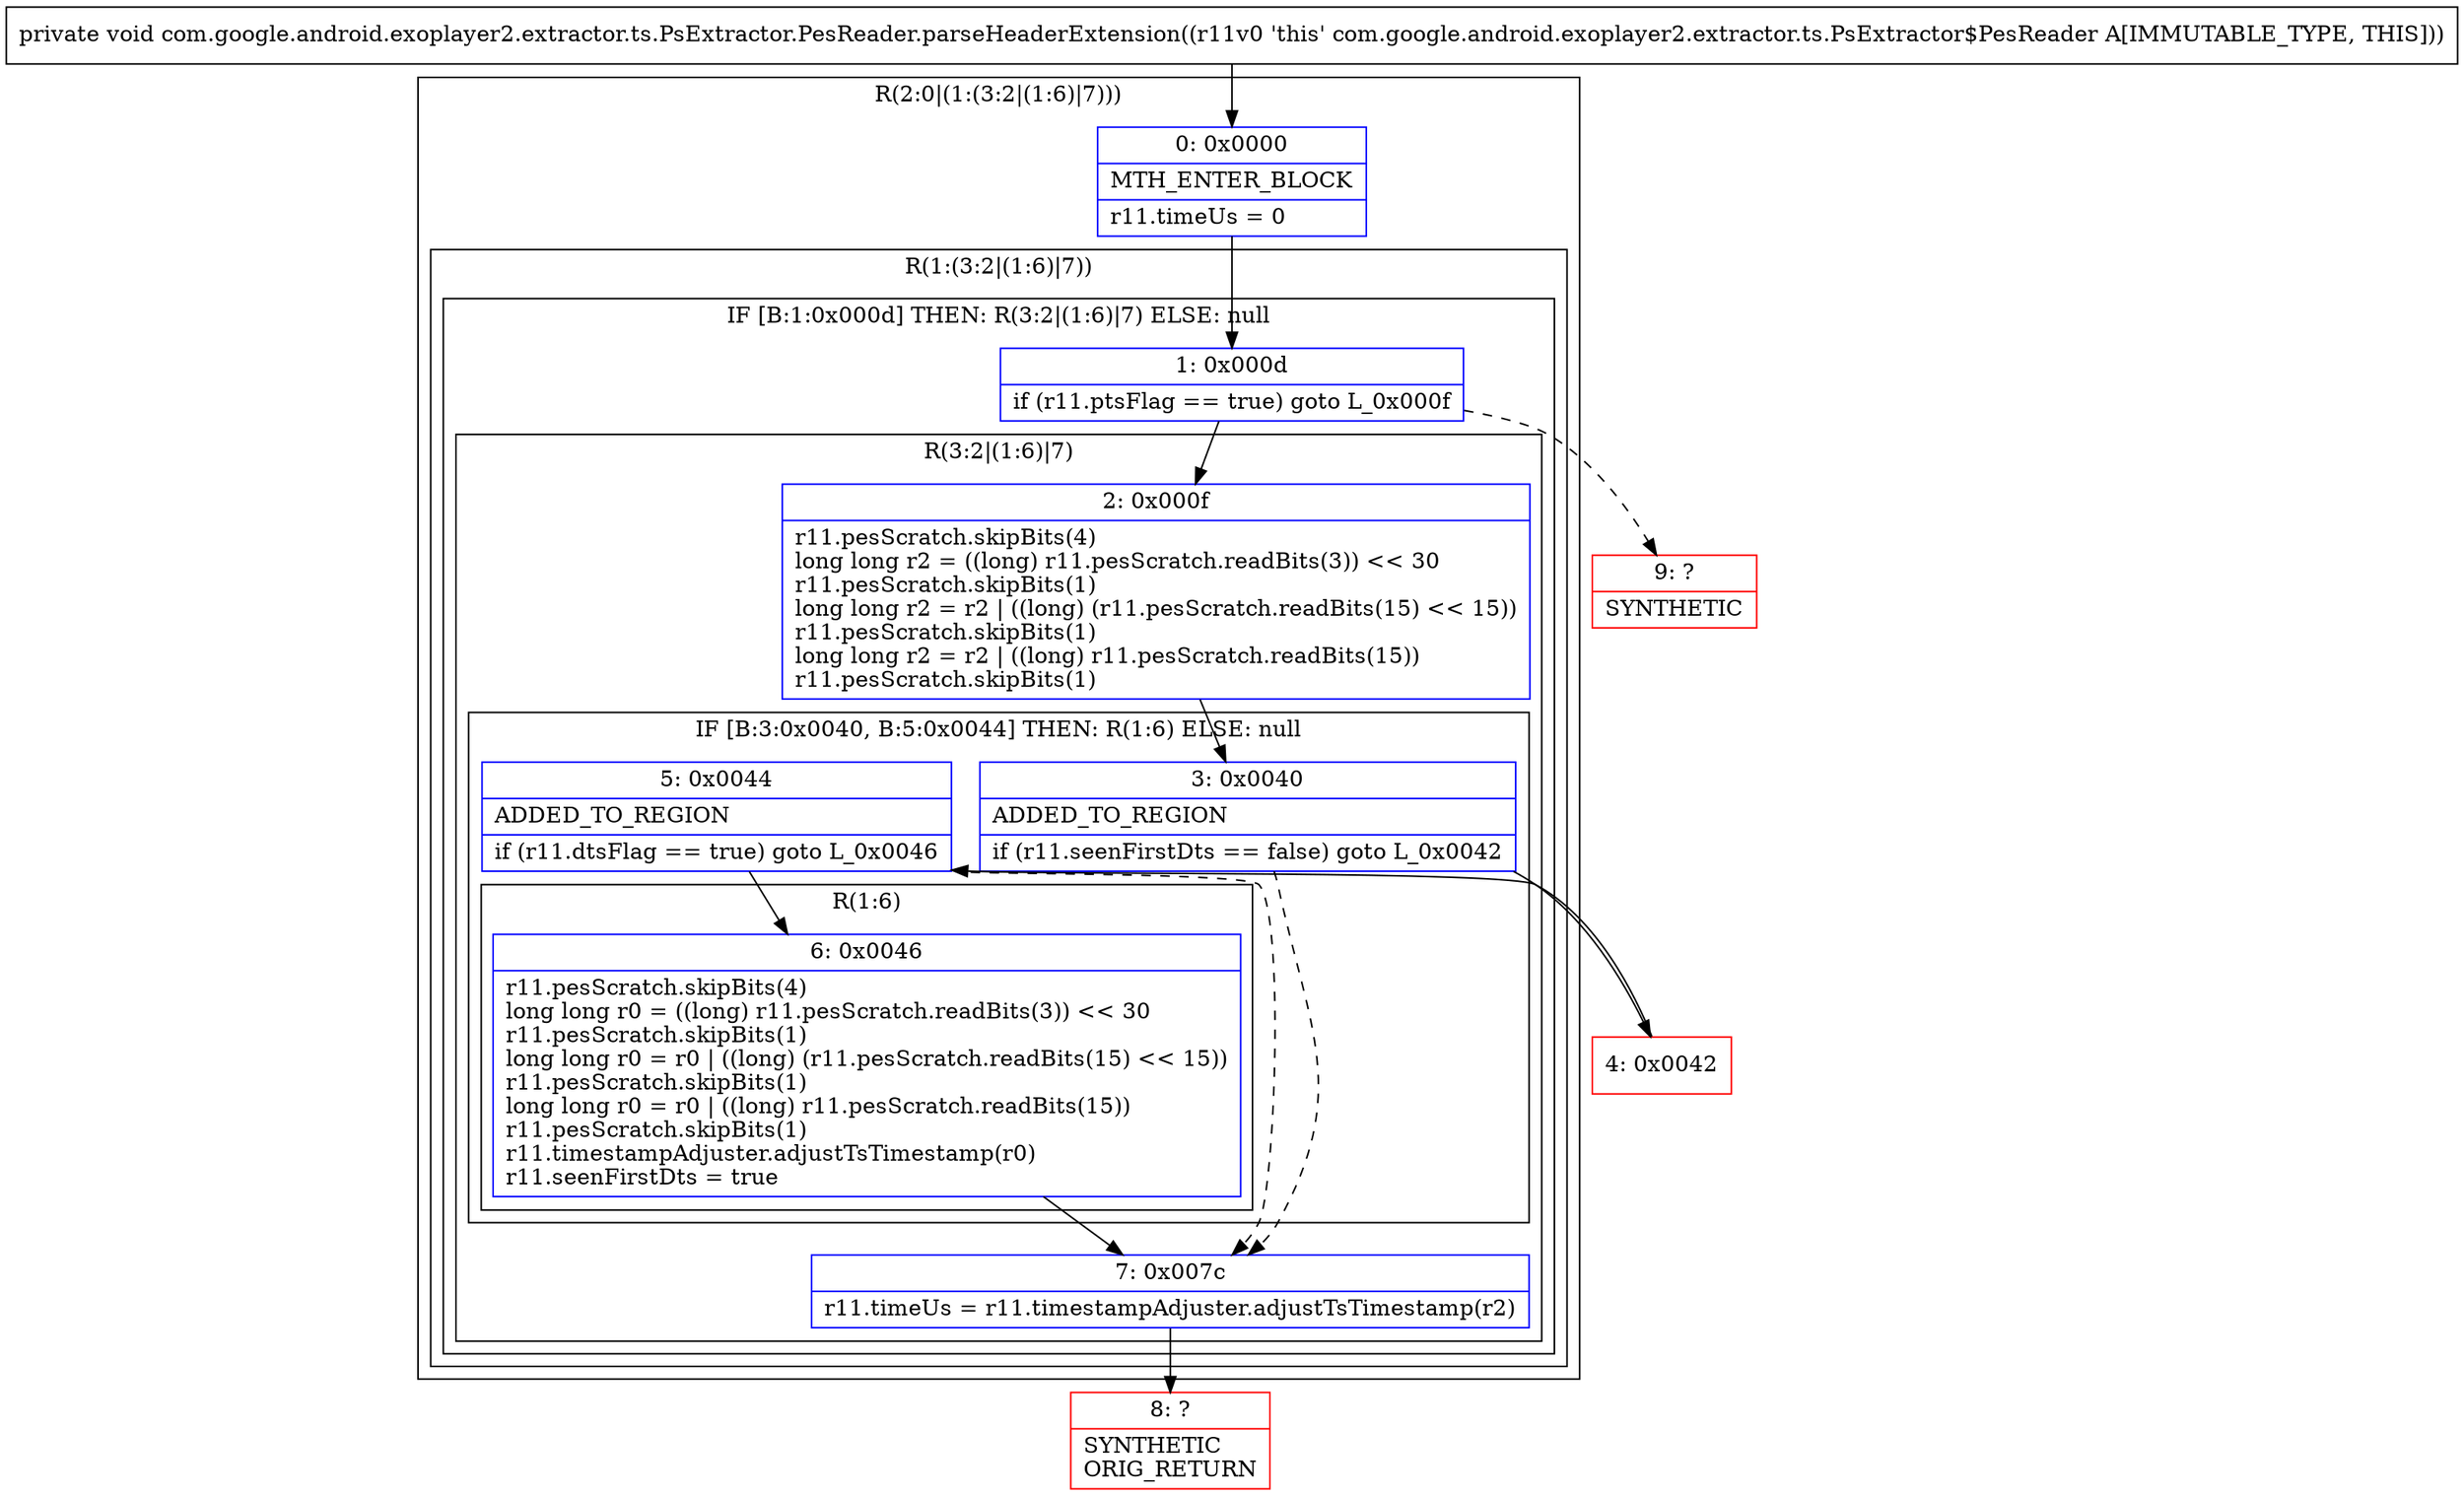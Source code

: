 digraph "CFG forcom.google.android.exoplayer2.extractor.ts.PsExtractor.PesReader.parseHeaderExtension()V" {
subgraph cluster_Region_1673958766 {
label = "R(2:0|(1:(3:2|(1:6)|7)))";
node [shape=record,color=blue];
Node_0 [shape=record,label="{0\:\ 0x0000|MTH_ENTER_BLOCK\l|r11.timeUs = 0\l}"];
subgraph cluster_Region_202876327 {
label = "R(1:(3:2|(1:6)|7))";
node [shape=record,color=blue];
subgraph cluster_IfRegion_2100089752 {
label = "IF [B:1:0x000d] THEN: R(3:2|(1:6)|7) ELSE: null";
node [shape=record,color=blue];
Node_1 [shape=record,label="{1\:\ 0x000d|if (r11.ptsFlag == true) goto L_0x000f\l}"];
subgraph cluster_Region_1831383766 {
label = "R(3:2|(1:6)|7)";
node [shape=record,color=blue];
Node_2 [shape=record,label="{2\:\ 0x000f|r11.pesScratch.skipBits(4)\llong long r2 = ((long) r11.pesScratch.readBits(3)) \<\< 30\lr11.pesScratch.skipBits(1)\llong long r2 = r2 \| ((long) (r11.pesScratch.readBits(15) \<\< 15))\lr11.pesScratch.skipBits(1)\llong long r2 = r2 \| ((long) r11.pesScratch.readBits(15))\lr11.pesScratch.skipBits(1)\l}"];
subgraph cluster_IfRegion_1869493699 {
label = "IF [B:3:0x0040, B:5:0x0044] THEN: R(1:6) ELSE: null";
node [shape=record,color=blue];
Node_3 [shape=record,label="{3\:\ 0x0040|ADDED_TO_REGION\l|if (r11.seenFirstDts == false) goto L_0x0042\l}"];
Node_5 [shape=record,label="{5\:\ 0x0044|ADDED_TO_REGION\l|if (r11.dtsFlag == true) goto L_0x0046\l}"];
subgraph cluster_Region_2100164976 {
label = "R(1:6)";
node [shape=record,color=blue];
Node_6 [shape=record,label="{6\:\ 0x0046|r11.pesScratch.skipBits(4)\llong long r0 = ((long) r11.pesScratch.readBits(3)) \<\< 30\lr11.pesScratch.skipBits(1)\llong long r0 = r0 \| ((long) (r11.pesScratch.readBits(15) \<\< 15))\lr11.pesScratch.skipBits(1)\llong long r0 = r0 \| ((long) r11.pesScratch.readBits(15))\lr11.pesScratch.skipBits(1)\lr11.timestampAdjuster.adjustTsTimestamp(r0)\lr11.seenFirstDts = true\l}"];
}
}
Node_7 [shape=record,label="{7\:\ 0x007c|r11.timeUs = r11.timestampAdjuster.adjustTsTimestamp(r2)\l}"];
}
}
}
}
Node_4 [shape=record,color=red,label="{4\:\ 0x0042}"];
Node_8 [shape=record,color=red,label="{8\:\ ?|SYNTHETIC\lORIG_RETURN\l}"];
Node_9 [shape=record,color=red,label="{9\:\ ?|SYNTHETIC\l}"];
MethodNode[shape=record,label="{private void com.google.android.exoplayer2.extractor.ts.PsExtractor.PesReader.parseHeaderExtension((r11v0 'this' com.google.android.exoplayer2.extractor.ts.PsExtractor$PesReader A[IMMUTABLE_TYPE, THIS])) }"];
MethodNode -> Node_0;
Node_0 -> Node_1;
Node_1 -> Node_2;
Node_1 -> Node_9[style=dashed];
Node_2 -> Node_3;
Node_3 -> Node_4;
Node_3 -> Node_7[style=dashed];
Node_5 -> Node_6;
Node_5 -> Node_7[style=dashed];
Node_6 -> Node_7;
Node_7 -> Node_8;
Node_4 -> Node_5;
}

